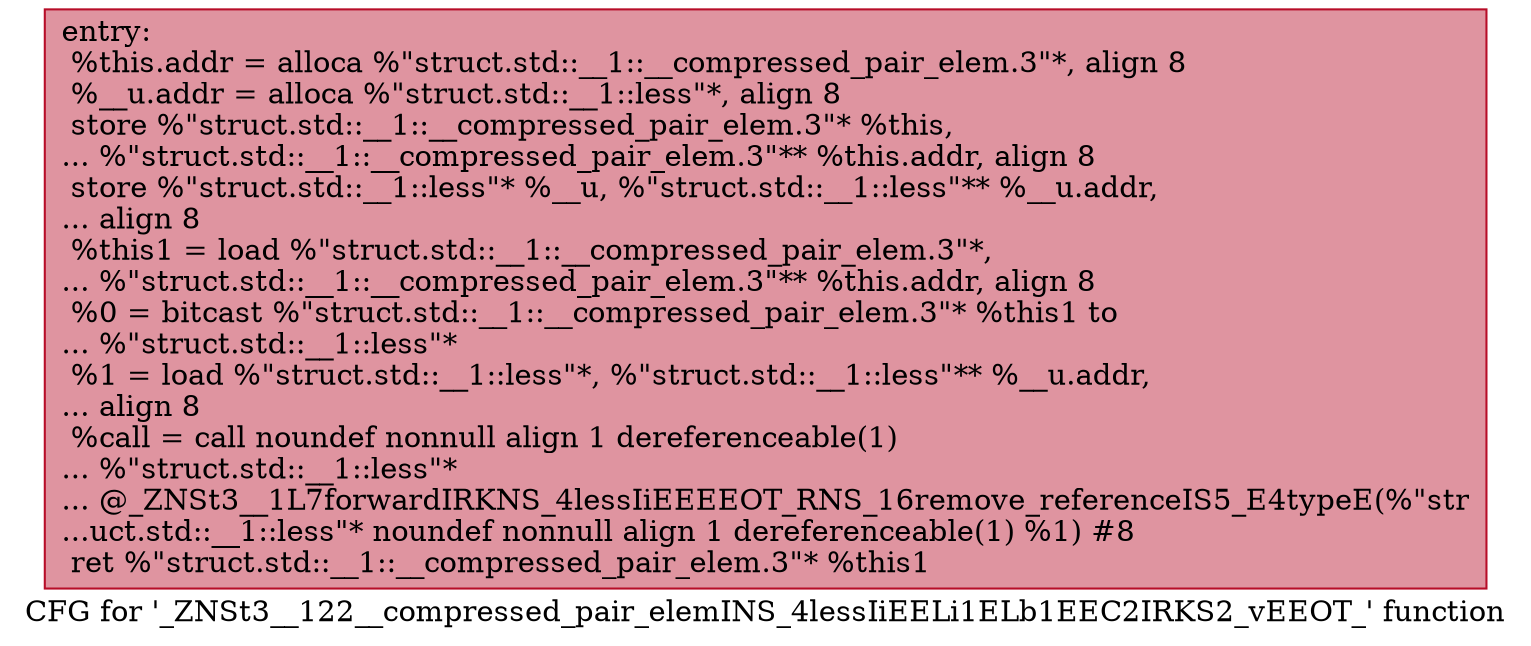 digraph "CFG for '_ZNSt3__122__compressed_pair_elemINS_4lessIiEELi1ELb1EEC2IRKS2_vEEOT_' function" {
	label="CFG for '_ZNSt3__122__compressed_pair_elemINS_4lessIiEELi1ELb1EEC2IRKS2_vEEOT_' function";

	Node0x600002550c80 [shape=record,color="#b70d28ff", style=filled, fillcolor="#b70d2870",label="{entry:\l  %this.addr = alloca %\"struct.std::__1::__compressed_pair_elem.3\"*, align 8\l  %__u.addr = alloca %\"struct.std::__1::less\"*, align 8\l  store %\"struct.std::__1::__compressed_pair_elem.3\"* %this,\l... %\"struct.std::__1::__compressed_pair_elem.3\"** %this.addr, align 8\l  store %\"struct.std::__1::less\"* %__u, %\"struct.std::__1::less\"** %__u.addr,\l... align 8\l  %this1 = load %\"struct.std::__1::__compressed_pair_elem.3\"*,\l... %\"struct.std::__1::__compressed_pair_elem.3\"** %this.addr, align 8\l  %0 = bitcast %\"struct.std::__1::__compressed_pair_elem.3\"* %this1 to\l... %\"struct.std::__1::less\"*\l  %1 = load %\"struct.std::__1::less\"*, %\"struct.std::__1::less\"** %__u.addr,\l... align 8\l  %call = call noundef nonnull align 1 dereferenceable(1)\l... %\"struct.std::__1::less\"*\l... @_ZNSt3__1L7forwardIRKNS_4lessIiEEEEOT_RNS_16remove_referenceIS5_E4typeE(%\"str\l...uct.std::__1::less\"* noundef nonnull align 1 dereferenceable(1) %1) #8\l  ret %\"struct.std::__1::__compressed_pair_elem.3\"* %this1\l}"];
}
